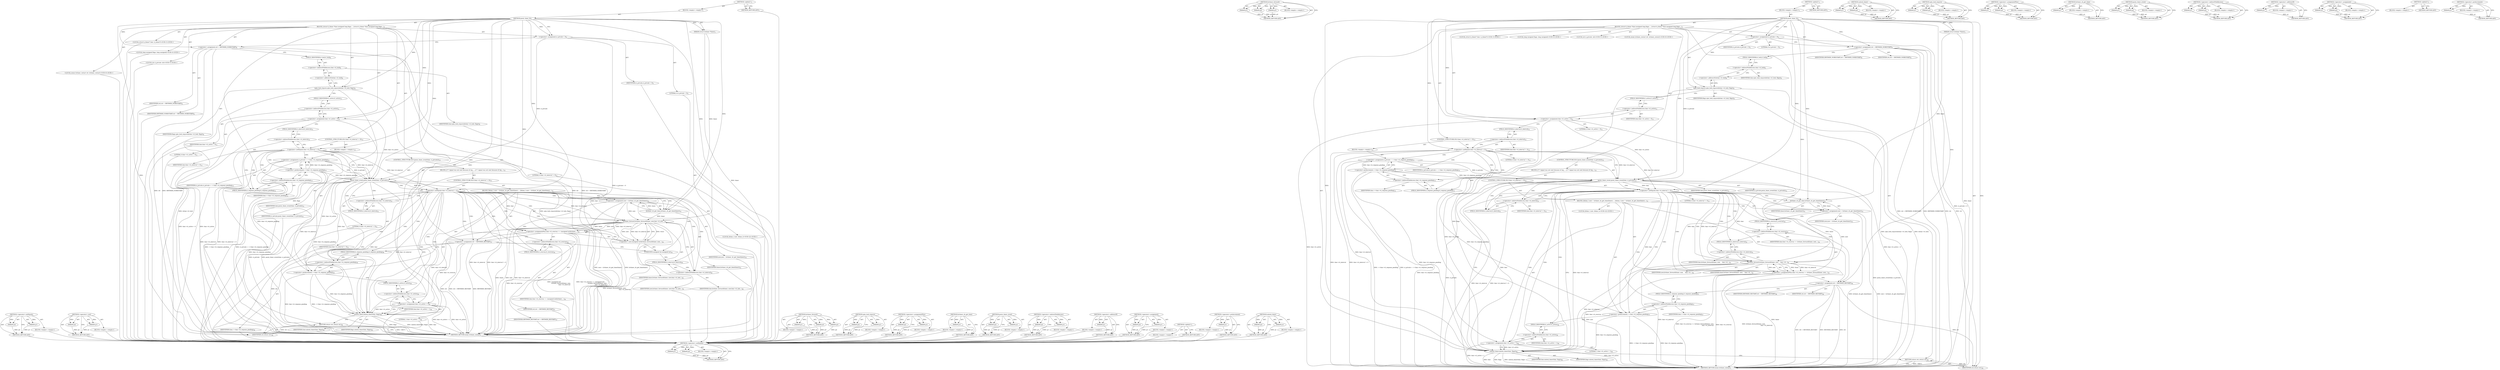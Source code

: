 digraph "&lt;operator&gt;.preIncrement" {
vulnerable_139 [label=<(METHOD,&lt;operator&gt;.notEquals)>];
vulnerable_140 [label=<(PARAM,p1)>];
vulnerable_141 [label=<(PARAM,p2)>];
vulnerable_142 [label=<(BLOCK,&lt;empty&gt;,&lt;empty&gt;)>];
vulnerable_143 [label=<(METHOD_RETURN,ANY)>];
vulnerable_162 [label=<(METHOD,&lt;operator&gt;.cast)>];
vulnerable_163 [label=<(PARAM,p1)>];
vulnerable_164 [label=<(PARAM,p2)>];
vulnerable_165 [label=<(BLOCK,&lt;empty&gt;,&lt;empty&gt;)>];
vulnerable_166 [label=<(METHOD_RETURN,ANY)>];
vulnerable_6 [label=<(METHOD,&lt;global&gt;)<SUB>1</SUB>>];
vulnerable_7 [label=<(BLOCK,&lt;empty&gt;,&lt;empty&gt;)<SUB>1</SUB>>];
vulnerable_8 [label=<(METHOD,posix_timer_fn)<SUB>1</SUB>>];
vulnerable_9 [label=<(PARAM,struct hrtimer *timer)<SUB>1</SUB>>];
vulnerable_10 [label=<(BLOCK,{
	struct k_itimer *timr;
	unsigned long flags;...,{
	struct k_itimer *timr;
	unsigned long flags;...)<SUB>2</SUB>>];
vulnerable_11 [label="<(LOCAL,struct k_itimer* timr: k_itimer*)<SUB>3</SUB>>"];
vulnerable_12 [label="<(LOCAL,long unsigned flags: long unsigned)<SUB>4</SUB>>"];
vulnerable_13 [label="<(LOCAL,int si_private: int)<SUB>5</SUB>>"];
vulnerable_14 [label=<(&lt;operator&gt;.assignment,si_private = 0)<SUB>5</SUB>>];
vulnerable_15 [label=<(IDENTIFIER,si_private,si_private = 0)<SUB>5</SUB>>];
vulnerable_16 [label=<(LITERAL,0,si_private = 0)<SUB>5</SUB>>];
vulnerable_17 [label="<(LOCAL,enum hrtimer_restart ret: hrtimer_restart)<SUB>6</SUB>>"];
vulnerable_18 [label=<(&lt;operator&gt;.assignment,ret = HRTIMER_NORESTART)<SUB>6</SUB>>];
vulnerable_19 [label=<(IDENTIFIER,ret,ret = HRTIMER_NORESTART)<SUB>6</SUB>>];
vulnerable_20 [label=<(IDENTIFIER,HRTIMER_NORESTART,ret = HRTIMER_NORESTART)<SUB>6</SUB>>];
vulnerable_21 [label=<(spin_lock_irqsave,spin_lock_irqsave(&amp;timr-&gt;it_lock, flags))<SUB>9</SUB>>];
vulnerable_22 [label=<(&lt;operator&gt;.addressOf,&amp;timr-&gt;it_lock)<SUB>9</SUB>>];
vulnerable_23 [label=<(&lt;operator&gt;.indirectFieldAccess,timr-&gt;it_lock)<SUB>9</SUB>>];
vulnerable_24 [label=<(IDENTIFIER,timr,spin_lock_irqsave(&amp;timr-&gt;it_lock, flags))<SUB>9</SUB>>];
vulnerable_25 [label=<(FIELD_IDENTIFIER,it_lock,it_lock)<SUB>9</SUB>>];
vulnerable_26 [label=<(IDENTIFIER,flags,spin_lock_irqsave(&amp;timr-&gt;it_lock, flags))<SUB>9</SUB>>];
vulnerable_27 [label=<(&lt;operator&gt;.assignment,timr-&gt;it_active = 0)<SUB>11</SUB>>];
vulnerable_28 [label=<(&lt;operator&gt;.indirectFieldAccess,timr-&gt;it_active)<SUB>11</SUB>>];
vulnerable_29 [label=<(IDENTIFIER,timr,timr-&gt;it_active = 0)<SUB>11</SUB>>];
vulnerable_30 [label=<(FIELD_IDENTIFIER,it_active,it_active)<SUB>11</SUB>>];
vulnerable_31 [label=<(LITERAL,0,timr-&gt;it_active = 0)<SUB>11</SUB>>];
vulnerable_32 [label=<(CONTROL_STRUCTURE,IF,if (timr-&gt;it_interval != 0))<SUB>12</SUB>>];
vulnerable_33 [label=<(&lt;operator&gt;.notEquals,timr-&gt;it_interval != 0)<SUB>12</SUB>>];
vulnerable_34 [label=<(&lt;operator&gt;.indirectFieldAccess,timr-&gt;it_interval)<SUB>12</SUB>>];
vulnerable_35 [label=<(IDENTIFIER,timr,timr-&gt;it_interval != 0)<SUB>12</SUB>>];
vulnerable_36 [label=<(FIELD_IDENTIFIER,it_interval,it_interval)<SUB>12</SUB>>];
vulnerable_37 [label=<(LITERAL,0,timr-&gt;it_interval != 0)<SUB>12</SUB>>];
vulnerable_38 [label=<(BLOCK,&lt;empty&gt;,&lt;empty&gt;)<SUB>13</SUB>>];
vulnerable_39 [label=<(&lt;operator&gt;.assignment,si_private = ++timr-&gt;it_requeue_pending)<SUB>13</SUB>>];
vulnerable_40 [label=<(IDENTIFIER,si_private,si_private = ++timr-&gt;it_requeue_pending)<SUB>13</SUB>>];
vulnerable_41 [label=<(&lt;operator&gt;.preIncrement,++timr-&gt;it_requeue_pending)<SUB>13</SUB>>];
vulnerable_42 [label=<(&lt;operator&gt;.indirectFieldAccess,timr-&gt;it_requeue_pending)<SUB>13</SUB>>];
vulnerable_43 [label=<(IDENTIFIER,timr,++timr-&gt;it_requeue_pending)<SUB>13</SUB>>];
vulnerable_44 [label=<(FIELD_IDENTIFIER,it_requeue_pending,it_requeue_pending)<SUB>13</SUB>>];
vulnerable_45 [label=<(CONTROL_STRUCTURE,IF,if (posix_timer_event(timr, si_private)))<SUB>15</SUB>>];
vulnerable_46 [label=<(posix_timer_event,posix_timer_event(timr, si_private))<SUB>15</SUB>>];
vulnerable_47 [label=<(IDENTIFIER,timr,posix_timer_event(timr, si_private))<SUB>15</SUB>>];
vulnerable_48 [label=<(IDENTIFIER,si_private,posix_timer_event(timr, si_private))<SUB>15</SUB>>];
vulnerable_49 [label=<(BLOCK,{
		/*
		 * signal was not sent because of sig_...,{
		/*
		 * signal was not sent because of sig_...)<SUB>15</SUB>>];
vulnerable_50 [label=<(CONTROL_STRUCTURE,IF,if (timr-&gt;it_interval != 0))<SUB>21</SUB>>];
vulnerable_51 [label=<(&lt;operator&gt;.notEquals,timr-&gt;it_interval != 0)<SUB>21</SUB>>];
vulnerable_52 [label=<(&lt;operator&gt;.indirectFieldAccess,timr-&gt;it_interval)<SUB>21</SUB>>];
vulnerable_53 [label=<(IDENTIFIER,timr,timr-&gt;it_interval != 0)<SUB>21</SUB>>];
vulnerable_54 [label=<(FIELD_IDENTIFIER,it_interval,it_interval)<SUB>21</SUB>>];
vulnerable_55 [label=<(LITERAL,0,timr-&gt;it_interval != 0)<SUB>21</SUB>>];
vulnerable_56 [label=<(BLOCK,{
			ktime_t now = hrtimer_cb_get_time(timer);
...,{
			ktime_t now = hrtimer_cb_get_time(timer);
...)<SUB>21</SUB>>];
vulnerable_57 [label="<(LOCAL,ktime_t now: ktime_t)<SUB>22</SUB>>"];
vulnerable_58 [label=<(&lt;operator&gt;.assignment,now = hrtimer_cb_get_time(timer))<SUB>22</SUB>>];
vulnerable_59 [label=<(IDENTIFIER,now,now = hrtimer_cb_get_time(timer))<SUB>22</SUB>>];
vulnerable_60 [label=<(hrtimer_cb_get_time,hrtimer_cb_get_time(timer))<SUB>22</SUB>>];
vulnerable_61 [label=<(IDENTIFIER,timer,hrtimer_cb_get_time(timer))<SUB>22</SUB>>];
vulnerable_62 [label=<(&lt;operator&gt;.assignmentPlus,timr-&gt;it_overrun += (unsigned int)
				hrtimer_...)<SUB>54</SUB>>];
vulnerable_63 [label=<(&lt;operator&gt;.indirectFieldAccess,timr-&gt;it_overrun)<SUB>54</SUB>>];
vulnerable_64 [label=<(IDENTIFIER,timr,timr-&gt;it_overrun += (unsigned int)
				hrtimer_...)<SUB>54</SUB>>];
vulnerable_65 [label=<(FIELD_IDENTIFIER,it_overrun,it_overrun)<SUB>54</SUB>>];
vulnerable_66 [label=<(&lt;operator&gt;.cast,(unsigned int)
				hrtimer_forward(timer, now,
...)<SUB>54</SUB>>];
vulnerable_67 [label=<(UNKNOWN,unsigned int,unsigned int)<SUB>54</SUB>>];
vulnerable_68 [label=<(hrtimer_forward,hrtimer_forward(timer, now,
						timr-&gt;it_inte...)<SUB>55</SUB>>];
vulnerable_69 [label=<(IDENTIFIER,timer,hrtimer_forward(timer, now,
						timr-&gt;it_inte...)<SUB>55</SUB>>];
vulnerable_70 [label=<(IDENTIFIER,now,hrtimer_forward(timer, now,
						timr-&gt;it_inte...)<SUB>55</SUB>>];
vulnerable_71 [label=<(&lt;operator&gt;.indirectFieldAccess,timr-&gt;it_interval)<SUB>56</SUB>>];
vulnerable_72 [label=<(IDENTIFIER,timr,hrtimer_forward(timer, now,
						timr-&gt;it_inte...)<SUB>56</SUB>>];
vulnerable_73 [label=<(FIELD_IDENTIFIER,it_interval,it_interval)<SUB>56</SUB>>];
vulnerable_74 [label=<(&lt;operator&gt;.assignment,ret = HRTIMER_RESTART)<SUB>57</SUB>>];
vulnerable_75 [label=<(IDENTIFIER,ret,ret = HRTIMER_RESTART)<SUB>57</SUB>>];
vulnerable_76 [label=<(IDENTIFIER,HRTIMER_RESTART,ret = HRTIMER_RESTART)<SUB>57</SUB>>];
vulnerable_77 [label=<(&lt;operator&gt;.preIncrement,++timr-&gt;it_requeue_pending)<SUB>58</SUB>>];
vulnerable_78 [label=<(&lt;operator&gt;.indirectFieldAccess,timr-&gt;it_requeue_pending)<SUB>58</SUB>>];
vulnerable_79 [label=<(IDENTIFIER,timr,++timr-&gt;it_requeue_pending)<SUB>58</SUB>>];
vulnerable_80 [label=<(FIELD_IDENTIFIER,it_requeue_pending,it_requeue_pending)<SUB>58</SUB>>];
vulnerable_81 [label=<(&lt;operator&gt;.assignment,timr-&gt;it_active = 1)<SUB>59</SUB>>];
vulnerable_82 [label=<(&lt;operator&gt;.indirectFieldAccess,timr-&gt;it_active)<SUB>59</SUB>>];
vulnerable_83 [label=<(IDENTIFIER,timr,timr-&gt;it_active = 1)<SUB>59</SUB>>];
vulnerable_84 [label=<(FIELD_IDENTIFIER,it_active,it_active)<SUB>59</SUB>>];
vulnerable_85 [label=<(LITERAL,1,timr-&gt;it_active = 1)<SUB>59</SUB>>];
vulnerable_86 [label=<(unlock_timer,unlock_timer(timr, flags))<SUB>63</SUB>>];
vulnerable_87 [label=<(IDENTIFIER,timr,unlock_timer(timr, flags))<SUB>63</SUB>>];
vulnerable_88 [label=<(IDENTIFIER,flags,unlock_timer(timr, flags))<SUB>63</SUB>>];
vulnerable_89 [label=<(RETURN,return ret;,return ret;)<SUB>64</SUB>>];
vulnerable_90 [label=<(IDENTIFIER,ret,return ret;)<SUB>64</SUB>>];
vulnerable_91 [label=<(METHOD_RETURN,enum hrtimer_restart)<SUB>1</SUB>>];
vulnerable_93 [label=<(METHOD_RETURN,ANY)<SUB>1</SUB>>];
vulnerable_167 [label=<(METHOD,hrtimer_forward)>];
vulnerable_168 [label=<(PARAM,p1)>];
vulnerable_169 [label=<(PARAM,p2)>];
vulnerable_170 [label=<(PARAM,p3)>];
vulnerable_171 [label=<(BLOCK,&lt;empty&gt;,&lt;empty&gt;)>];
vulnerable_172 [label=<(METHOD_RETURN,ANY)>];
vulnerable_125 [label=<(METHOD,spin_lock_irqsave)>];
vulnerable_126 [label=<(PARAM,p1)>];
vulnerable_127 [label=<(PARAM,p2)>];
vulnerable_128 [label=<(BLOCK,&lt;empty&gt;,&lt;empty&gt;)>];
vulnerable_129 [label=<(METHOD_RETURN,ANY)>];
vulnerable_157 [label=<(METHOD,&lt;operator&gt;.assignmentPlus)>];
vulnerable_158 [label=<(PARAM,p1)>];
vulnerable_159 [label=<(PARAM,p2)>];
vulnerable_160 [label=<(BLOCK,&lt;empty&gt;,&lt;empty&gt;)>];
vulnerable_161 [label=<(METHOD_RETURN,ANY)>];
vulnerable_153 [label=<(METHOD,hrtimer_cb_get_time)>];
vulnerable_154 [label=<(PARAM,p1)>];
vulnerable_155 [label=<(BLOCK,&lt;empty&gt;,&lt;empty&gt;)>];
vulnerable_156 [label=<(METHOD_RETURN,ANY)>];
vulnerable_148 [label=<(METHOD,posix_timer_event)>];
vulnerable_149 [label=<(PARAM,p1)>];
vulnerable_150 [label=<(PARAM,p2)>];
vulnerable_151 [label=<(BLOCK,&lt;empty&gt;,&lt;empty&gt;)>];
vulnerable_152 [label=<(METHOD_RETURN,ANY)>];
vulnerable_134 [label=<(METHOD,&lt;operator&gt;.indirectFieldAccess)>];
vulnerable_135 [label=<(PARAM,p1)>];
vulnerable_136 [label=<(PARAM,p2)>];
vulnerable_137 [label=<(BLOCK,&lt;empty&gt;,&lt;empty&gt;)>];
vulnerable_138 [label=<(METHOD_RETURN,ANY)>];
vulnerable_130 [label=<(METHOD,&lt;operator&gt;.addressOf)>];
vulnerable_131 [label=<(PARAM,p1)>];
vulnerable_132 [label=<(BLOCK,&lt;empty&gt;,&lt;empty&gt;)>];
vulnerable_133 [label=<(METHOD_RETURN,ANY)>];
vulnerable_120 [label=<(METHOD,&lt;operator&gt;.assignment)>];
vulnerable_121 [label=<(PARAM,p1)>];
vulnerable_122 [label=<(PARAM,p2)>];
vulnerable_123 [label=<(BLOCK,&lt;empty&gt;,&lt;empty&gt;)>];
vulnerable_124 [label=<(METHOD_RETURN,ANY)>];
vulnerable_114 [label=<(METHOD,&lt;global&gt;)<SUB>1</SUB>>];
vulnerable_115 [label=<(BLOCK,&lt;empty&gt;,&lt;empty&gt;)>];
vulnerable_116 [label=<(METHOD_RETURN,ANY)>];
vulnerable_144 [label=<(METHOD,&lt;operator&gt;.preIncrement)>];
vulnerable_145 [label=<(PARAM,p1)>];
vulnerable_146 [label=<(BLOCK,&lt;empty&gt;,&lt;empty&gt;)>];
vulnerable_147 [label=<(METHOD_RETURN,ANY)>];
vulnerable_173 [label=<(METHOD,unlock_timer)>];
vulnerable_174 [label=<(PARAM,p1)>];
vulnerable_175 [label=<(PARAM,p2)>];
vulnerable_176 [label=<(BLOCK,&lt;empty&gt;,&lt;empty&gt;)>];
vulnerable_177 [label=<(METHOD_RETURN,ANY)>];
fixed_137 [label=<(METHOD,&lt;operator&gt;.notEquals)>];
fixed_138 [label=<(PARAM,p1)>];
fixed_139 [label=<(PARAM,p2)>];
fixed_140 [label=<(BLOCK,&lt;empty&gt;,&lt;empty&gt;)>];
fixed_141 [label=<(METHOD_RETURN,ANY)>];
fixed_160 [label=<(METHOD,hrtimer_forward)>];
fixed_161 [label=<(PARAM,p1)>];
fixed_162 [label=<(PARAM,p2)>];
fixed_163 [label=<(PARAM,p3)>];
fixed_164 [label=<(BLOCK,&lt;empty&gt;,&lt;empty&gt;)>];
fixed_165 [label=<(METHOD_RETURN,ANY)>];
fixed_6 [label=<(METHOD,&lt;global&gt;)<SUB>1</SUB>>];
fixed_7 [label=<(BLOCK,&lt;empty&gt;,&lt;empty&gt;)<SUB>1</SUB>>];
fixed_8 [label=<(METHOD,posix_timer_fn)<SUB>1</SUB>>];
fixed_9 [label=<(PARAM,struct hrtimer *timer)<SUB>1</SUB>>];
fixed_10 [label=<(BLOCK,{
	struct k_itimer *timr;
	unsigned long flags;...,{
	struct k_itimer *timr;
	unsigned long flags;...)<SUB>2</SUB>>];
fixed_11 [label="<(LOCAL,struct k_itimer* timr: k_itimer*)<SUB>3</SUB>>"];
fixed_12 [label="<(LOCAL,long unsigned flags: long unsigned)<SUB>4</SUB>>"];
fixed_13 [label="<(LOCAL,int si_private: int)<SUB>5</SUB>>"];
fixed_14 [label=<(&lt;operator&gt;.assignment,si_private = 0)<SUB>5</SUB>>];
fixed_15 [label=<(IDENTIFIER,si_private,si_private = 0)<SUB>5</SUB>>];
fixed_16 [label=<(LITERAL,0,si_private = 0)<SUB>5</SUB>>];
fixed_17 [label="<(LOCAL,enum hrtimer_restart ret: hrtimer_restart)<SUB>6</SUB>>"];
fixed_18 [label=<(&lt;operator&gt;.assignment,ret = HRTIMER_NORESTART)<SUB>6</SUB>>];
fixed_19 [label=<(IDENTIFIER,ret,ret = HRTIMER_NORESTART)<SUB>6</SUB>>];
fixed_20 [label=<(IDENTIFIER,HRTIMER_NORESTART,ret = HRTIMER_NORESTART)<SUB>6</SUB>>];
fixed_21 [label=<(spin_lock_irqsave,spin_lock_irqsave(&amp;timr-&gt;it_lock, flags))<SUB>9</SUB>>];
fixed_22 [label=<(&lt;operator&gt;.addressOf,&amp;timr-&gt;it_lock)<SUB>9</SUB>>];
fixed_23 [label=<(&lt;operator&gt;.indirectFieldAccess,timr-&gt;it_lock)<SUB>9</SUB>>];
fixed_24 [label=<(IDENTIFIER,timr,spin_lock_irqsave(&amp;timr-&gt;it_lock, flags))<SUB>9</SUB>>];
fixed_25 [label=<(FIELD_IDENTIFIER,it_lock,it_lock)<SUB>9</SUB>>];
fixed_26 [label=<(IDENTIFIER,flags,spin_lock_irqsave(&amp;timr-&gt;it_lock, flags))<SUB>9</SUB>>];
fixed_27 [label=<(&lt;operator&gt;.assignment,timr-&gt;it_active = 0)<SUB>11</SUB>>];
fixed_28 [label=<(&lt;operator&gt;.indirectFieldAccess,timr-&gt;it_active)<SUB>11</SUB>>];
fixed_29 [label=<(IDENTIFIER,timr,timr-&gt;it_active = 0)<SUB>11</SUB>>];
fixed_30 [label=<(FIELD_IDENTIFIER,it_active,it_active)<SUB>11</SUB>>];
fixed_31 [label=<(LITERAL,0,timr-&gt;it_active = 0)<SUB>11</SUB>>];
fixed_32 [label=<(CONTROL_STRUCTURE,IF,if (timr-&gt;it_interval != 0))<SUB>12</SUB>>];
fixed_33 [label=<(&lt;operator&gt;.notEquals,timr-&gt;it_interval != 0)<SUB>12</SUB>>];
fixed_34 [label=<(&lt;operator&gt;.indirectFieldAccess,timr-&gt;it_interval)<SUB>12</SUB>>];
fixed_35 [label=<(IDENTIFIER,timr,timr-&gt;it_interval != 0)<SUB>12</SUB>>];
fixed_36 [label=<(FIELD_IDENTIFIER,it_interval,it_interval)<SUB>12</SUB>>];
fixed_37 [label=<(LITERAL,0,timr-&gt;it_interval != 0)<SUB>12</SUB>>];
fixed_38 [label=<(BLOCK,&lt;empty&gt;,&lt;empty&gt;)<SUB>13</SUB>>];
fixed_39 [label=<(&lt;operator&gt;.assignment,si_private = ++timr-&gt;it_requeue_pending)<SUB>13</SUB>>];
fixed_40 [label=<(IDENTIFIER,si_private,si_private = ++timr-&gt;it_requeue_pending)<SUB>13</SUB>>];
fixed_41 [label=<(&lt;operator&gt;.preIncrement,++timr-&gt;it_requeue_pending)<SUB>13</SUB>>];
fixed_42 [label=<(&lt;operator&gt;.indirectFieldAccess,timr-&gt;it_requeue_pending)<SUB>13</SUB>>];
fixed_43 [label=<(IDENTIFIER,timr,++timr-&gt;it_requeue_pending)<SUB>13</SUB>>];
fixed_44 [label=<(FIELD_IDENTIFIER,it_requeue_pending,it_requeue_pending)<SUB>13</SUB>>];
fixed_45 [label=<(CONTROL_STRUCTURE,IF,if (posix_timer_event(timr, si_private)))<SUB>15</SUB>>];
fixed_46 [label=<(posix_timer_event,posix_timer_event(timr, si_private))<SUB>15</SUB>>];
fixed_47 [label=<(IDENTIFIER,timr,posix_timer_event(timr, si_private))<SUB>15</SUB>>];
fixed_48 [label=<(IDENTIFIER,si_private,posix_timer_event(timr, si_private))<SUB>15</SUB>>];
fixed_49 [label=<(BLOCK,{
		/*
		 * signal was not sent because of sig_...,{
		/*
		 * signal was not sent because of sig_...)<SUB>15</SUB>>];
fixed_50 [label=<(CONTROL_STRUCTURE,IF,if (timr-&gt;it_interval != 0))<SUB>21</SUB>>];
fixed_51 [label=<(&lt;operator&gt;.notEquals,timr-&gt;it_interval != 0)<SUB>21</SUB>>];
fixed_52 [label=<(&lt;operator&gt;.indirectFieldAccess,timr-&gt;it_interval)<SUB>21</SUB>>];
fixed_53 [label=<(IDENTIFIER,timr,timr-&gt;it_interval != 0)<SUB>21</SUB>>];
fixed_54 [label=<(FIELD_IDENTIFIER,it_interval,it_interval)<SUB>21</SUB>>];
fixed_55 [label=<(LITERAL,0,timr-&gt;it_interval != 0)<SUB>21</SUB>>];
fixed_56 [label=<(BLOCK,{
			ktime_t now = hrtimer_cb_get_time(timer);
...,{
			ktime_t now = hrtimer_cb_get_time(timer);
...)<SUB>21</SUB>>];
fixed_57 [label="<(LOCAL,ktime_t now: ktime_t)<SUB>22</SUB>>"];
fixed_58 [label=<(&lt;operator&gt;.assignment,now = hrtimer_cb_get_time(timer))<SUB>22</SUB>>];
fixed_59 [label=<(IDENTIFIER,now,now = hrtimer_cb_get_time(timer))<SUB>22</SUB>>];
fixed_60 [label=<(hrtimer_cb_get_time,hrtimer_cb_get_time(timer))<SUB>22</SUB>>];
fixed_61 [label=<(IDENTIFIER,timer,hrtimer_cb_get_time(timer))<SUB>22</SUB>>];
fixed_62 [label=<(&lt;operator&gt;.assignmentPlus,timr-&gt;it_overrun += hrtimer_forward(timer, now,...)<SUB>54</SUB>>];
fixed_63 [label=<(&lt;operator&gt;.indirectFieldAccess,timr-&gt;it_overrun)<SUB>54</SUB>>];
fixed_64 [label=<(IDENTIFIER,timr,timr-&gt;it_overrun += hrtimer_forward(timer, now,...)<SUB>54</SUB>>];
fixed_65 [label=<(FIELD_IDENTIFIER,it_overrun,it_overrun)<SUB>54</SUB>>];
fixed_66 [label=<(hrtimer_forward,hrtimer_forward(timer, now,
							    timr-&gt;it...)<SUB>54</SUB>>];
fixed_67 [label=<(IDENTIFIER,timer,hrtimer_forward(timer, now,
							    timr-&gt;it...)<SUB>54</SUB>>];
fixed_68 [label=<(IDENTIFIER,now,hrtimer_forward(timer, now,
							    timr-&gt;it...)<SUB>54</SUB>>];
fixed_69 [label=<(&lt;operator&gt;.indirectFieldAccess,timr-&gt;it_interval)<SUB>55</SUB>>];
fixed_70 [label=<(IDENTIFIER,timr,hrtimer_forward(timer, now,
							    timr-&gt;it...)<SUB>55</SUB>>];
fixed_71 [label=<(FIELD_IDENTIFIER,it_interval,it_interval)<SUB>55</SUB>>];
fixed_72 [label=<(&lt;operator&gt;.assignment,ret = HRTIMER_RESTART)<SUB>56</SUB>>];
fixed_73 [label=<(IDENTIFIER,ret,ret = HRTIMER_RESTART)<SUB>56</SUB>>];
fixed_74 [label=<(IDENTIFIER,HRTIMER_RESTART,ret = HRTIMER_RESTART)<SUB>56</SUB>>];
fixed_75 [label=<(&lt;operator&gt;.preIncrement,++timr-&gt;it_requeue_pending)<SUB>57</SUB>>];
fixed_76 [label=<(&lt;operator&gt;.indirectFieldAccess,timr-&gt;it_requeue_pending)<SUB>57</SUB>>];
fixed_77 [label=<(IDENTIFIER,timr,++timr-&gt;it_requeue_pending)<SUB>57</SUB>>];
fixed_78 [label=<(FIELD_IDENTIFIER,it_requeue_pending,it_requeue_pending)<SUB>57</SUB>>];
fixed_79 [label=<(&lt;operator&gt;.assignment,timr-&gt;it_active = 1)<SUB>58</SUB>>];
fixed_80 [label=<(&lt;operator&gt;.indirectFieldAccess,timr-&gt;it_active)<SUB>58</SUB>>];
fixed_81 [label=<(IDENTIFIER,timr,timr-&gt;it_active = 1)<SUB>58</SUB>>];
fixed_82 [label=<(FIELD_IDENTIFIER,it_active,it_active)<SUB>58</SUB>>];
fixed_83 [label=<(LITERAL,1,timr-&gt;it_active = 1)<SUB>58</SUB>>];
fixed_84 [label=<(unlock_timer,unlock_timer(timr, flags))<SUB>62</SUB>>];
fixed_85 [label=<(IDENTIFIER,timr,unlock_timer(timr, flags))<SUB>62</SUB>>];
fixed_86 [label=<(IDENTIFIER,flags,unlock_timer(timr, flags))<SUB>62</SUB>>];
fixed_87 [label=<(RETURN,return ret;,return ret;)<SUB>63</SUB>>];
fixed_88 [label=<(IDENTIFIER,ret,return ret;)<SUB>63</SUB>>];
fixed_89 [label=<(METHOD_RETURN,enum hrtimer_restart)<SUB>1</SUB>>];
fixed_91 [label=<(METHOD_RETURN,ANY)<SUB>1</SUB>>];
fixed_166 [label=<(METHOD,unlock_timer)>];
fixed_167 [label=<(PARAM,p1)>];
fixed_168 [label=<(PARAM,p2)>];
fixed_169 [label=<(BLOCK,&lt;empty&gt;,&lt;empty&gt;)>];
fixed_170 [label=<(METHOD_RETURN,ANY)>];
fixed_123 [label=<(METHOD,spin_lock_irqsave)>];
fixed_124 [label=<(PARAM,p1)>];
fixed_125 [label=<(PARAM,p2)>];
fixed_126 [label=<(BLOCK,&lt;empty&gt;,&lt;empty&gt;)>];
fixed_127 [label=<(METHOD_RETURN,ANY)>];
fixed_155 [label=<(METHOD,&lt;operator&gt;.assignmentPlus)>];
fixed_156 [label=<(PARAM,p1)>];
fixed_157 [label=<(PARAM,p2)>];
fixed_158 [label=<(BLOCK,&lt;empty&gt;,&lt;empty&gt;)>];
fixed_159 [label=<(METHOD_RETURN,ANY)>];
fixed_151 [label=<(METHOD,hrtimer_cb_get_time)>];
fixed_152 [label=<(PARAM,p1)>];
fixed_153 [label=<(BLOCK,&lt;empty&gt;,&lt;empty&gt;)>];
fixed_154 [label=<(METHOD_RETURN,ANY)>];
fixed_146 [label=<(METHOD,posix_timer_event)>];
fixed_147 [label=<(PARAM,p1)>];
fixed_148 [label=<(PARAM,p2)>];
fixed_149 [label=<(BLOCK,&lt;empty&gt;,&lt;empty&gt;)>];
fixed_150 [label=<(METHOD_RETURN,ANY)>];
fixed_132 [label=<(METHOD,&lt;operator&gt;.indirectFieldAccess)>];
fixed_133 [label=<(PARAM,p1)>];
fixed_134 [label=<(PARAM,p2)>];
fixed_135 [label=<(BLOCK,&lt;empty&gt;,&lt;empty&gt;)>];
fixed_136 [label=<(METHOD_RETURN,ANY)>];
fixed_128 [label=<(METHOD,&lt;operator&gt;.addressOf)>];
fixed_129 [label=<(PARAM,p1)>];
fixed_130 [label=<(BLOCK,&lt;empty&gt;,&lt;empty&gt;)>];
fixed_131 [label=<(METHOD_RETURN,ANY)>];
fixed_118 [label=<(METHOD,&lt;operator&gt;.assignment)>];
fixed_119 [label=<(PARAM,p1)>];
fixed_120 [label=<(PARAM,p2)>];
fixed_121 [label=<(BLOCK,&lt;empty&gt;,&lt;empty&gt;)>];
fixed_122 [label=<(METHOD_RETURN,ANY)>];
fixed_112 [label=<(METHOD,&lt;global&gt;)<SUB>1</SUB>>];
fixed_113 [label=<(BLOCK,&lt;empty&gt;,&lt;empty&gt;)>];
fixed_114 [label=<(METHOD_RETURN,ANY)>];
fixed_142 [label=<(METHOD,&lt;operator&gt;.preIncrement)>];
fixed_143 [label=<(PARAM,p1)>];
fixed_144 [label=<(BLOCK,&lt;empty&gt;,&lt;empty&gt;)>];
fixed_145 [label=<(METHOD_RETURN,ANY)>];
vulnerable_139 -> vulnerable_140  [key=0, label="AST: "];
vulnerable_139 -> vulnerable_140  [key=1, label="DDG: "];
vulnerable_139 -> vulnerable_142  [key=0, label="AST: "];
vulnerable_139 -> vulnerable_141  [key=0, label="AST: "];
vulnerable_139 -> vulnerable_141  [key=1, label="DDG: "];
vulnerable_139 -> vulnerable_143  [key=0, label="AST: "];
vulnerable_139 -> vulnerable_143  [key=1, label="CFG: "];
vulnerable_140 -> vulnerable_143  [key=0, label="DDG: p1"];
vulnerable_141 -> vulnerable_143  [key=0, label="DDG: p2"];
vulnerable_142 -> fixed_137  [key=0];
vulnerable_143 -> fixed_137  [key=0];
vulnerable_162 -> vulnerable_163  [key=0, label="AST: "];
vulnerable_162 -> vulnerable_163  [key=1, label="DDG: "];
vulnerable_162 -> vulnerable_165  [key=0, label="AST: "];
vulnerable_162 -> vulnerable_164  [key=0, label="AST: "];
vulnerable_162 -> vulnerable_164  [key=1, label="DDG: "];
vulnerable_162 -> vulnerable_166  [key=0, label="AST: "];
vulnerable_162 -> vulnerable_166  [key=1, label="CFG: "];
vulnerable_163 -> vulnerable_166  [key=0, label="DDG: p1"];
vulnerable_164 -> vulnerable_166  [key=0, label="DDG: p2"];
vulnerable_165 -> fixed_137  [key=0];
vulnerable_166 -> fixed_137  [key=0];
vulnerable_6 -> vulnerable_7  [key=0, label="AST: "];
vulnerable_6 -> vulnerable_93  [key=0, label="AST: "];
vulnerable_6 -> vulnerable_93  [key=1, label="CFG: "];
vulnerable_7 -> vulnerable_8  [key=0, label="AST: "];
vulnerable_8 -> vulnerable_9  [key=0, label="AST: "];
vulnerable_8 -> vulnerable_9  [key=1, label="DDG: "];
vulnerable_8 -> vulnerable_10  [key=0, label="AST: "];
vulnerable_8 -> vulnerable_91  [key=0, label="AST: "];
vulnerable_8 -> vulnerable_14  [key=0, label="CFG: "];
vulnerable_8 -> vulnerable_14  [key=1, label="DDG: "];
vulnerable_8 -> vulnerable_18  [key=0, label="DDG: "];
vulnerable_8 -> vulnerable_27  [key=0, label="DDG: "];
vulnerable_8 -> vulnerable_21  [key=0, label="DDG: "];
vulnerable_8 -> vulnerable_86  [key=0, label="DDG: "];
vulnerable_8 -> vulnerable_90  [key=0, label="DDG: "];
vulnerable_8 -> vulnerable_33  [key=0, label="DDG: "];
vulnerable_8 -> vulnerable_46  [key=0, label="DDG: "];
vulnerable_8 -> vulnerable_51  [key=0, label="DDG: "];
vulnerable_8 -> vulnerable_74  [key=0, label="DDG: "];
vulnerable_8 -> vulnerable_81  [key=0, label="DDG: "];
vulnerable_8 -> vulnerable_60  [key=0, label="DDG: "];
vulnerable_8 -> vulnerable_68  [key=0, label="DDG: "];
vulnerable_9 -> vulnerable_91  [key=0, label="DDG: timer"];
vulnerable_9 -> vulnerable_60  [key=0, label="DDG: timer"];
vulnerable_10 -> vulnerable_11  [key=0, label="AST: "];
vulnerable_10 -> vulnerable_12  [key=0, label="AST: "];
vulnerable_10 -> vulnerable_13  [key=0, label="AST: "];
vulnerable_10 -> vulnerable_14  [key=0, label="AST: "];
vulnerable_10 -> vulnerable_17  [key=0, label="AST: "];
vulnerable_10 -> vulnerable_18  [key=0, label="AST: "];
vulnerable_10 -> vulnerable_21  [key=0, label="AST: "];
vulnerable_10 -> vulnerable_27  [key=0, label="AST: "];
vulnerable_10 -> vulnerable_32  [key=0, label="AST: "];
vulnerable_10 -> vulnerable_45  [key=0, label="AST: "];
vulnerable_10 -> vulnerable_86  [key=0, label="AST: "];
vulnerable_10 -> vulnerable_89  [key=0, label="AST: "];
vulnerable_11 -> fixed_137  [key=0];
vulnerable_12 -> fixed_137  [key=0];
vulnerable_13 -> fixed_137  [key=0];
vulnerable_14 -> vulnerable_15  [key=0, label="AST: "];
vulnerable_14 -> vulnerable_16  [key=0, label="AST: "];
vulnerable_14 -> vulnerable_18  [key=0, label="CFG: "];
vulnerable_14 -> vulnerable_91  [key=0, label="DDG: si_private = 0"];
vulnerable_14 -> vulnerable_46  [key=0, label="DDG: si_private"];
vulnerable_15 -> fixed_137  [key=0];
vulnerable_16 -> fixed_137  [key=0];
vulnerable_17 -> fixed_137  [key=0];
vulnerable_18 -> vulnerable_19  [key=0, label="AST: "];
vulnerable_18 -> vulnerable_20  [key=0, label="AST: "];
vulnerable_18 -> vulnerable_25  [key=0, label="CFG: "];
vulnerable_18 -> vulnerable_91  [key=0, label="DDG: ret"];
vulnerable_18 -> vulnerable_91  [key=1, label="DDG: ret = HRTIMER_NORESTART"];
vulnerable_18 -> vulnerable_91  [key=2, label="DDG: HRTIMER_NORESTART"];
vulnerable_18 -> vulnerable_90  [key=0, label="DDG: ret"];
vulnerable_19 -> fixed_137  [key=0];
vulnerable_20 -> fixed_137  [key=0];
vulnerable_21 -> vulnerable_22  [key=0, label="AST: "];
vulnerable_21 -> vulnerable_26  [key=0, label="AST: "];
vulnerable_21 -> vulnerable_30  [key=0, label="CFG: "];
vulnerable_21 -> vulnerable_91  [key=0, label="DDG: &amp;timr-&gt;it_lock"];
vulnerable_21 -> vulnerable_91  [key=1, label="DDG: spin_lock_irqsave(&amp;timr-&gt;it_lock, flags)"];
vulnerable_21 -> vulnerable_86  [key=0, label="DDG: flags"];
vulnerable_22 -> vulnerable_23  [key=0, label="AST: "];
vulnerable_22 -> vulnerable_21  [key=0, label="CFG: "];
vulnerable_23 -> vulnerable_24  [key=0, label="AST: "];
vulnerable_23 -> vulnerable_25  [key=0, label="AST: "];
vulnerable_23 -> vulnerable_22  [key=0, label="CFG: "];
vulnerable_24 -> fixed_137  [key=0];
vulnerable_25 -> vulnerable_23  [key=0, label="CFG: "];
vulnerable_26 -> fixed_137  [key=0];
vulnerable_27 -> vulnerable_28  [key=0, label="AST: "];
vulnerable_27 -> vulnerable_31  [key=0, label="AST: "];
vulnerable_27 -> vulnerable_36  [key=0, label="CFG: "];
vulnerable_27 -> vulnerable_91  [key=0, label="DDG: timr-&gt;it_active"];
vulnerable_27 -> vulnerable_91  [key=1, label="DDG: timr-&gt;it_active = 0"];
vulnerable_27 -> vulnerable_86  [key=0, label="DDG: timr-&gt;it_active"];
vulnerable_27 -> vulnerable_46  [key=0, label="DDG: timr-&gt;it_active"];
vulnerable_28 -> vulnerable_29  [key=0, label="AST: "];
vulnerable_28 -> vulnerable_30  [key=0, label="AST: "];
vulnerable_28 -> vulnerable_27  [key=0, label="CFG: "];
vulnerable_29 -> fixed_137  [key=0];
vulnerable_30 -> vulnerable_28  [key=0, label="CFG: "];
vulnerable_31 -> fixed_137  [key=0];
vulnerable_32 -> vulnerable_33  [key=0, label="AST: "];
vulnerable_32 -> vulnerable_38  [key=0, label="AST: "];
vulnerable_33 -> vulnerable_34  [key=0, label="AST: "];
vulnerable_33 -> vulnerable_37  [key=0, label="AST: "];
vulnerable_33 -> vulnerable_44  [key=0, label="CFG: "];
vulnerable_33 -> vulnerable_44  [key=1, label="CDG: "];
vulnerable_33 -> vulnerable_46  [key=0, label="CFG: "];
vulnerable_33 -> vulnerable_46  [key=1, label="DDG: timr-&gt;it_interval"];
vulnerable_33 -> vulnerable_91  [key=0, label="DDG: timr-&gt;it_interval"];
vulnerable_33 -> vulnerable_91  [key=1, label="DDG: timr-&gt;it_interval != 0"];
vulnerable_33 -> vulnerable_86  [key=0, label="DDG: timr-&gt;it_interval"];
vulnerable_33 -> vulnerable_51  [key=0, label="DDG: timr-&gt;it_interval"];
vulnerable_33 -> vulnerable_42  [key=0, label="CDG: "];
vulnerable_33 -> vulnerable_41  [key=0, label="CDG: "];
vulnerable_33 -> vulnerable_39  [key=0, label="CDG: "];
vulnerable_34 -> vulnerable_35  [key=0, label="AST: "];
vulnerable_34 -> vulnerable_36  [key=0, label="AST: "];
vulnerable_34 -> vulnerable_33  [key=0, label="CFG: "];
vulnerable_35 -> fixed_137  [key=0];
vulnerable_36 -> vulnerable_34  [key=0, label="CFG: "];
vulnerable_37 -> fixed_137  [key=0];
vulnerable_38 -> vulnerable_39  [key=0, label="AST: "];
vulnerable_39 -> vulnerable_40  [key=0, label="AST: "];
vulnerable_39 -> vulnerable_41  [key=0, label="AST: "];
vulnerable_39 -> vulnerable_46  [key=0, label="CFG: "];
vulnerable_39 -> vulnerable_46  [key=1, label="DDG: si_private"];
vulnerable_39 -> vulnerable_91  [key=0, label="DDG: ++timr-&gt;it_requeue_pending"];
vulnerable_39 -> vulnerable_91  [key=1, label="DDG: si_private = ++timr-&gt;it_requeue_pending"];
vulnerable_40 -> fixed_137  [key=0];
vulnerable_41 -> vulnerable_42  [key=0, label="AST: "];
vulnerable_41 -> vulnerable_39  [key=0, label="CFG: "];
vulnerable_41 -> vulnerable_39  [key=1, label="DDG: timr-&gt;it_requeue_pending"];
vulnerable_41 -> vulnerable_91  [key=0, label="DDG: timr-&gt;it_requeue_pending"];
vulnerable_41 -> vulnerable_86  [key=0, label="DDG: timr-&gt;it_requeue_pending"];
vulnerable_41 -> vulnerable_46  [key=0, label="DDG: timr-&gt;it_requeue_pending"];
vulnerable_41 -> vulnerable_77  [key=0, label="DDG: timr-&gt;it_requeue_pending"];
vulnerable_42 -> vulnerable_43  [key=0, label="AST: "];
vulnerable_42 -> vulnerable_44  [key=0, label="AST: "];
vulnerable_42 -> vulnerable_41  [key=0, label="CFG: "];
vulnerable_43 -> fixed_137  [key=0];
vulnerable_44 -> vulnerable_42  [key=0, label="CFG: "];
vulnerable_45 -> vulnerable_46  [key=0, label="AST: "];
vulnerable_45 -> vulnerable_49  [key=0, label="AST: "];
vulnerable_46 -> vulnerable_47  [key=0, label="AST: "];
vulnerable_46 -> vulnerable_48  [key=0, label="AST: "];
vulnerable_46 -> vulnerable_54  [key=0, label="CFG: "];
vulnerable_46 -> vulnerable_54  [key=1, label="CDG: "];
vulnerable_46 -> vulnerable_86  [key=0, label="CFG: "];
vulnerable_46 -> vulnerable_86  [key=1, label="DDG: timr"];
vulnerable_46 -> vulnerable_91  [key=0, label="DDG: si_private"];
vulnerable_46 -> vulnerable_91  [key=1, label="DDG: posix_timer_event(timr, si_private)"];
vulnerable_46 -> vulnerable_51  [key=0, label="DDG: timr"];
vulnerable_46 -> vulnerable_51  [key=1, label="CDG: "];
vulnerable_46 -> vulnerable_62  [key=0, label="DDG: timr"];
vulnerable_46 -> vulnerable_77  [key=0, label="DDG: timr"];
vulnerable_46 -> vulnerable_68  [key=0, label="DDG: timr"];
vulnerable_46 -> vulnerable_52  [key=0, label="CDG: "];
vulnerable_47 -> fixed_137  [key=0];
vulnerable_48 -> fixed_137  [key=0];
vulnerable_49 -> vulnerable_50  [key=0, label="AST: "];
vulnerable_50 -> vulnerable_51  [key=0, label="AST: "];
vulnerable_50 -> vulnerable_56  [key=0, label="AST: "];
vulnerable_51 -> vulnerable_52  [key=0, label="AST: "];
vulnerable_51 -> vulnerable_55  [key=0, label="AST: "];
vulnerable_51 -> vulnerable_60  [key=0, label="CFG: "];
vulnerable_51 -> vulnerable_60  [key=1, label="CDG: "];
vulnerable_51 -> vulnerable_86  [key=0, label="CFG: "];
vulnerable_51 -> vulnerable_86  [key=1, label="DDG: timr-&gt;it_interval"];
vulnerable_51 -> vulnerable_91  [key=0, label="DDG: timr-&gt;it_interval"];
vulnerable_51 -> vulnerable_91  [key=1, label="DDG: timr-&gt;it_interval != 0"];
vulnerable_51 -> vulnerable_68  [key=0, label="DDG: timr-&gt;it_interval"];
vulnerable_51 -> vulnerable_68  [key=1, label="CDG: "];
vulnerable_51 -> vulnerable_80  [key=0, label="CDG: "];
vulnerable_51 -> vulnerable_58  [key=0, label="CDG: "];
vulnerable_51 -> vulnerable_73  [key=0, label="CDG: "];
vulnerable_51 -> vulnerable_77  [key=0, label="CDG: "];
vulnerable_51 -> vulnerable_66  [key=0, label="CDG: "];
vulnerable_51 -> vulnerable_71  [key=0, label="CDG: "];
vulnerable_51 -> vulnerable_81  [key=0, label="CDG: "];
vulnerable_51 -> vulnerable_84  [key=0, label="CDG: "];
vulnerable_51 -> vulnerable_67  [key=0, label="CDG: "];
vulnerable_51 -> vulnerable_74  [key=0, label="CDG: "];
vulnerable_51 -> vulnerable_63  [key=0, label="CDG: "];
vulnerable_51 -> vulnerable_65  [key=0, label="CDG: "];
vulnerable_51 -> vulnerable_82  [key=0, label="CDG: "];
vulnerable_51 -> vulnerable_78  [key=0, label="CDG: "];
vulnerable_51 -> vulnerable_62  [key=0, label="CDG: "];
vulnerable_52 -> vulnerable_53  [key=0, label="AST: "];
vulnerable_52 -> vulnerable_54  [key=0, label="AST: "];
vulnerable_52 -> vulnerable_51  [key=0, label="CFG: "];
vulnerable_53 -> fixed_137  [key=0];
vulnerable_54 -> vulnerable_52  [key=0, label="CFG: "];
vulnerable_55 -> fixed_137  [key=0];
vulnerable_56 -> vulnerable_57  [key=0, label="AST: "];
vulnerable_56 -> vulnerable_58  [key=0, label="AST: "];
vulnerable_56 -> vulnerable_62  [key=0, label="AST: "];
vulnerable_56 -> vulnerable_74  [key=0, label="AST: "];
vulnerable_56 -> vulnerable_77  [key=0, label="AST: "];
vulnerable_56 -> vulnerable_81  [key=0, label="AST: "];
vulnerable_57 -> fixed_137  [key=0];
vulnerable_58 -> vulnerable_59  [key=0, label="AST: "];
vulnerable_58 -> vulnerable_60  [key=0, label="AST: "];
vulnerable_58 -> vulnerable_65  [key=0, label="CFG: "];
vulnerable_58 -> vulnerable_91  [key=0, label="DDG: hrtimer_cb_get_time(timer)"];
vulnerable_58 -> vulnerable_91  [key=1, label="DDG: now = hrtimer_cb_get_time(timer)"];
vulnerable_58 -> vulnerable_68  [key=0, label="DDG: now"];
vulnerable_59 -> fixed_137  [key=0];
vulnerable_60 -> vulnerable_61  [key=0, label="AST: "];
vulnerable_60 -> vulnerable_58  [key=0, label="CFG: "];
vulnerable_60 -> vulnerable_58  [key=1, label="DDG: timer"];
vulnerable_60 -> vulnerable_68  [key=0, label="DDG: timer"];
vulnerable_61 -> fixed_137  [key=0];
vulnerable_62 -> vulnerable_63  [key=0, label="AST: "];
vulnerable_62 -> vulnerable_66  [key=0, label="AST: "];
vulnerable_62 -> vulnerable_74  [key=0, label="CFG: "];
vulnerable_62 -> vulnerable_91  [key=0, label="DDG: timr-&gt;it_overrun"];
vulnerable_62 -> vulnerable_91  [key=1, label="DDG: (unsigned int)
				hrtimer_forward(timer, now,
						timr-&gt;it_interval)"];
vulnerable_62 -> vulnerable_91  [key=2, label="DDG: timr-&gt;it_overrun += (unsigned int)
				hrtimer_forward(timer, now,
						timr-&gt;it_interval)"];
vulnerable_62 -> vulnerable_86  [key=0, label="DDG: timr-&gt;it_overrun"];
vulnerable_63 -> vulnerable_64  [key=0, label="AST: "];
vulnerable_63 -> vulnerable_65  [key=0, label="AST: "];
vulnerable_63 -> vulnerable_67  [key=0, label="CFG: "];
vulnerable_64 -> fixed_137  [key=0];
vulnerable_65 -> vulnerable_63  [key=0, label="CFG: "];
vulnerable_66 -> vulnerable_67  [key=0, label="AST: "];
vulnerable_66 -> vulnerable_68  [key=0, label="AST: "];
vulnerable_66 -> vulnerable_62  [key=0, label="CFG: "];
vulnerable_66 -> vulnerable_91  [key=0, label="DDG: hrtimer_forward(timer, now,
						timr-&gt;it_interval)"];
vulnerable_67 -> vulnerable_73  [key=0, label="CFG: "];
vulnerable_68 -> vulnerable_69  [key=0, label="AST: "];
vulnerable_68 -> vulnerable_70  [key=0, label="AST: "];
vulnerable_68 -> vulnerable_71  [key=0, label="AST: "];
vulnerable_68 -> vulnerable_66  [key=0, label="CFG: "];
vulnerable_68 -> vulnerable_66  [key=1, label="DDG: timer"];
vulnerable_68 -> vulnerable_66  [key=2, label="DDG: now"];
vulnerable_68 -> vulnerable_66  [key=3, label="DDG: timr-&gt;it_interval"];
vulnerable_68 -> vulnerable_91  [key=0, label="DDG: timer"];
vulnerable_68 -> vulnerable_91  [key=1, label="DDG: now"];
vulnerable_68 -> vulnerable_91  [key=2, label="DDG: timr-&gt;it_interval"];
vulnerable_68 -> vulnerable_86  [key=0, label="DDG: timr-&gt;it_interval"];
vulnerable_68 -> vulnerable_62  [key=0, label="DDG: timer"];
vulnerable_68 -> vulnerable_62  [key=1, label="DDG: now"];
vulnerable_68 -> vulnerable_62  [key=2, label="DDG: timr-&gt;it_interval"];
vulnerable_69 -> fixed_137  [key=0];
vulnerable_70 -> fixed_137  [key=0];
vulnerable_71 -> vulnerable_72  [key=0, label="AST: "];
vulnerable_71 -> vulnerable_73  [key=0, label="AST: "];
vulnerable_71 -> vulnerable_68  [key=0, label="CFG: "];
vulnerable_72 -> fixed_137  [key=0];
vulnerable_73 -> vulnerable_71  [key=0, label="CFG: "];
vulnerable_74 -> vulnerable_75  [key=0, label="AST: "];
vulnerable_74 -> vulnerable_76  [key=0, label="AST: "];
vulnerable_74 -> vulnerable_80  [key=0, label="CFG: "];
vulnerable_74 -> vulnerable_91  [key=0, label="DDG: ret"];
vulnerable_74 -> vulnerable_91  [key=1, label="DDG: ret = HRTIMER_RESTART"];
vulnerable_74 -> vulnerable_91  [key=2, label="DDG: HRTIMER_RESTART"];
vulnerable_74 -> vulnerable_90  [key=0, label="DDG: ret"];
vulnerable_75 -> fixed_137  [key=0];
vulnerable_76 -> fixed_137  [key=0];
vulnerable_77 -> vulnerable_78  [key=0, label="AST: "];
vulnerable_77 -> vulnerable_84  [key=0, label="CFG: "];
vulnerable_77 -> vulnerable_91  [key=0, label="DDG: timr-&gt;it_requeue_pending"];
vulnerable_77 -> vulnerable_91  [key=1, label="DDG: ++timr-&gt;it_requeue_pending"];
vulnerable_77 -> vulnerable_86  [key=0, label="DDG: timr-&gt;it_requeue_pending"];
vulnerable_78 -> vulnerable_79  [key=0, label="AST: "];
vulnerable_78 -> vulnerable_80  [key=0, label="AST: "];
vulnerable_78 -> vulnerable_77  [key=0, label="CFG: "];
vulnerable_79 -> fixed_137  [key=0];
vulnerable_80 -> vulnerable_78  [key=0, label="CFG: "];
vulnerable_81 -> vulnerable_82  [key=0, label="AST: "];
vulnerable_81 -> vulnerable_85  [key=0, label="AST: "];
vulnerable_81 -> vulnerable_86  [key=0, label="CFG: "];
vulnerable_81 -> vulnerable_86  [key=1, label="DDG: timr-&gt;it_active"];
vulnerable_81 -> vulnerable_91  [key=0, label="DDG: timr-&gt;it_active"];
vulnerable_81 -> vulnerable_91  [key=1, label="DDG: timr-&gt;it_active = 1"];
vulnerable_82 -> vulnerable_83  [key=0, label="AST: "];
vulnerable_82 -> vulnerable_84  [key=0, label="AST: "];
vulnerable_82 -> vulnerable_81  [key=0, label="CFG: "];
vulnerable_83 -> fixed_137  [key=0];
vulnerable_84 -> vulnerable_82  [key=0, label="CFG: "];
vulnerable_85 -> fixed_137  [key=0];
vulnerable_86 -> vulnerable_87  [key=0, label="AST: "];
vulnerable_86 -> vulnerable_88  [key=0, label="AST: "];
vulnerable_86 -> vulnerable_89  [key=0, label="CFG: "];
vulnerable_86 -> vulnerable_91  [key=0, label="DDG: timr"];
vulnerable_86 -> vulnerable_91  [key=1, label="DDG: flags"];
vulnerable_86 -> vulnerable_91  [key=2, label="DDG: unlock_timer(timr, flags)"];
vulnerable_87 -> fixed_137  [key=0];
vulnerable_88 -> fixed_137  [key=0];
vulnerable_89 -> vulnerable_90  [key=0, label="AST: "];
vulnerable_89 -> vulnerable_91  [key=0, label="CFG: "];
vulnerable_89 -> vulnerable_91  [key=1, label="DDG: &lt;RET&gt;"];
vulnerable_90 -> vulnerable_89  [key=0, label="DDG: ret"];
vulnerable_91 -> fixed_137  [key=0];
vulnerable_93 -> fixed_137  [key=0];
vulnerable_167 -> vulnerable_168  [key=0, label="AST: "];
vulnerable_167 -> vulnerable_168  [key=1, label="DDG: "];
vulnerable_167 -> vulnerable_171  [key=0, label="AST: "];
vulnerable_167 -> vulnerable_169  [key=0, label="AST: "];
vulnerable_167 -> vulnerable_169  [key=1, label="DDG: "];
vulnerable_167 -> vulnerable_172  [key=0, label="AST: "];
vulnerable_167 -> vulnerable_172  [key=1, label="CFG: "];
vulnerable_167 -> vulnerable_170  [key=0, label="AST: "];
vulnerable_167 -> vulnerable_170  [key=1, label="DDG: "];
vulnerable_168 -> vulnerable_172  [key=0, label="DDG: p1"];
vulnerable_169 -> vulnerable_172  [key=0, label="DDG: p2"];
vulnerable_170 -> vulnerable_172  [key=0, label="DDG: p3"];
vulnerable_171 -> fixed_137  [key=0];
vulnerable_172 -> fixed_137  [key=0];
vulnerable_125 -> vulnerable_126  [key=0, label="AST: "];
vulnerable_125 -> vulnerable_126  [key=1, label="DDG: "];
vulnerable_125 -> vulnerable_128  [key=0, label="AST: "];
vulnerable_125 -> vulnerable_127  [key=0, label="AST: "];
vulnerable_125 -> vulnerable_127  [key=1, label="DDG: "];
vulnerable_125 -> vulnerable_129  [key=0, label="AST: "];
vulnerable_125 -> vulnerable_129  [key=1, label="CFG: "];
vulnerable_126 -> vulnerable_129  [key=0, label="DDG: p1"];
vulnerable_127 -> vulnerable_129  [key=0, label="DDG: p2"];
vulnerable_128 -> fixed_137  [key=0];
vulnerable_129 -> fixed_137  [key=0];
vulnerable_157 -> vulnerable_158  [key=0, label="AST: "];
vulnerable_157 -> vulnerable_158  [key=1, label="DDG: "];
vulnerable_157 -> vulnerable_160  [key=0, label="AST: "];
vulnerable_157 -> vulnerable_159  [key=0, label="AST: "];
vulnerable_157 -> vulnerable_159  [key=1, label="DDG: "];
vulnerable_157 -> vulnerable_161  [key=0, label="AST: "];
vulnerable_157 -> vulnerable_161  [key=1, label="CFG: "];
vulnerable_158 -> vulnerable_161  [key=0, label="DDG: p1"];
vulnerable_159 -> vulnerable_161  [key=0, label="DDG: p2"];
vulnerable_160 -> fixed_137  [key=0];
vulnerable_161 -> fixed_137  [key=0];
vulnerable_153 -> vulnerable_154  [key=0, label="AST: "];
vulnerable_153 -> vulnerable_154  [key=1, label="DDG: "];
vulnerable_153 -> vulnerable_155  [key=0, label="AST: "];
vulnerable_153 -> vulnerable_156  [key=0, label="AST: "];
vulnerable_153 -> vulnerable_156  [key=1, label="CFG: "];
vulnerable_154 -> vulnerable_156  [key=0, label="DDG: p1"];
vulnerable_155 -> fixed_137  [key=0];
vulnerable_156 -> fixed_137  [key=0];
vulnerable_148 -> vulnerable_149  [key=0, label="AST: "];
vulnerable_148 -> vulnerable_149  [key=1, label="DDG: "];
vulnerable_148 -> vulnerable_151  [key=0, label="AST: "];
vulnerable_148 -> vulnerable_150  [key=0, label="AST: "];
vulnerable_148 -> vulnerable_150  [key=1, label="DDG: "];
vulnerable_148 -> vulnerable_152  [key=0, label="AST: "];
vulnerable_148 -> vulnerable_152  [key=1, label="CFG: "];
vulnerable_149 -> vulnerable_152  [key=0, label="DDG: p1"];
vulnerable_150 -> vulnerable_152  [key=0, label="DDG: p2"];
vulnerable_151 -> fixed_137  [key=0];
vulnerable_152 -> fixed_137  [key=0];
vulnerable_134 -> vulnerable_135  [key=0, label="AST: "];
vulnerable_134 -> vulnerable_135  [key=1, label="DDG: "];
vulnerable_134 -> vulnerable_137  [key=0, label="AST: "];
vulnerable_134 -> vulnerable_136  [key=0, label="AST: "];
vulnerable_134 -> vulnerable_136  [key=1, label="DDG: "];
vulnerable_134 -> vulnerable_138  [key=0, label="AST: "];
vulnerable_134 -> vulnerable_138  [key=1, label="CFG: "];
vulnerable_135 -> vulnerable_138  [key=0, label="DDG: p1"];
vulnerable_136 -> vulnerable_138  [key=0, label="DDG: p2"];
vulnerable_137 -> fixed_137  [key=0];
vulnerable_138 -> fixed_137  [key=0];
vulnerable_130 -> vulnerable_131  [key=0, label="AST: "];
vulnerable_130 -> vulnerable_131  [key=1, label="DDG: "];
vulnerable_130 -> vulnerable_132  [key=0, label="AST: "];
vulnerable_130 -> vulnerable_133  [key=0, label="AST: "];
vulnerable_130 -> vulnerable_133  [key=1, label="CFG: "];
vulnerable_131 -> vulnerable_133  [key=0, label="DDG: p1"];
vulnerable_132 -> fixed_137  [key=0];
vulnerable_133 -> fixed_137  [key=0];
vulnerable_120 -> vulnerable_121  [key=0, label="AST: "];
vulnerable_120 -> vulnerable_121  [key=1, label="DDG: "];
vulnerable_120 -> vulnerable_123  [key=0, label="AST: "];
vulnerable_120 -> vulnerable_122  [key=0, label="AST: "];
vulnerable_120 -> vulnerable_122  [key=1, label="DDG: "];
vulnerable_120 -> vulnerable_124  [key=0, label="AST: "];
vulnerable_120 -> vulnerable_124  [key=1, label="CFG: "];
vulnerable_121 -> vulnerable_124  [key=0, label="DDG: p1"];
vulnerable_122 -> vulnerable_124  [key=0, label="DDG: p2"];
vulnerable_123 -> fixed_137  [key=0];
vulnerable_124 -> fixed_137  [key=0];
vulnerable_114 -> vulnerable_115  [key=0, label="AST: "];
vulnerable_114 -> vulnerable_116  [key=0, label="AST: "];
vulnerable_114 -> vulnerable_116  [key=1, label="CFG: "];
vulnerable_115 -> fixed_137  [key=0];
vulnerable_116 -> fixed_137  [key=0];
vulnerable_144 -> vulnerable_145  [key=0, label="AST: "];
vulnerable_144 -> vulnerable_145  [key=1, label="DDG: "];
vulnerable_144 -> vulnerable_146  [key=0, label="AST: "];
vulnerable_144 -> vulnerable_147  [key=0, label="AST: "];
vulnerable_144 -> vulnerable_147  [key=1, label="CFG: "];
vulnerable_145 -> vulnerable_147  [key=0, label="DDG: p1"];
vulnerable_146 -> fixed_137  [key=0];
vulnerable_147 -> fixed_137  [key=0];
vulnerable_173 -> vulnerable_174  [key=0, label="AST: "];
vulnerable_173 -> vulnerable_174  [key=1, label="DDG: "];
vulnerable_173 -> vulnerable_176  [key=0, label="AST: "];
vulnerable_173 -> vulnerable_175  [key=0, label="AST: "];
vulnerable_173 -> vulnerable_175  [key=1, label="DDG: "];
vulnerable_173 -> vulnerable_177  [key=0, label="AST: "];
vulnerable_173 -> vulnerable_177  [key=1, label="CFG: "];
vulnerable_174 -> vulnerable_177  [key=0, label="DDG: p1"];
vulnerable_175 -> vulnerable_177  [key=0, label="DDG: p2"];
vulnerable_176 -> fixed_137  [key=0];
vulnerable_177 -> fixed_137  [key=0];
fixed_137 -> fixed_138  [key=0, label="AST: "];
fixed_137 -> fixed_138  [key=1, label="DDG: "];
fixed_137 -> fixed_140  [key=0, label="AST: "];
fixed_137 -> fixed_139  [key=0, label="AST: "];
fixed_137 -> fixed_139  [key=1, label="DDG: "];
fixed_137 -> fixed_141  [key=0, label="AST: "];
fixed_137 -> fixed_141  [key=1, label="CFG: "];
fixed_138 -> fixed_141  [key=0, label="DDG: p1"];
fixed_139 -> fixed_141  [key=0, label="DDG: p2"];
fixed_160 -> fixed_161  [key=0, label="AST: "];
fixed_160 -> fixed_161  [key=1, label="DDG: "];
fixed_160 -> fixed_164  [key=0, label="AST: "];
fixed_160 -> fixed_162  [key=0, label="AST: "];
fixed_160 -> fixed_162  [key=1, label="DDG: "];
fixed_160 -> fixed_165  [key=0, label="AST: "];
fixed_160 -> fixed_165  [key=1, label="CFG: "];
fixed_160 -> fixed_163  [key=0, label="AST: "];
fixed_160 -> fixed_163  [key=1, label="DDG: "];
fixed_161 -> fixed_165  [key=0, label="DDG: p1"];
fixed_162 -> fixed_165  [key=0, label="DDG: p2"];
fixed_163 -> fixed_165  [key=0, label="DDG: p3"];
fixed_6 -> fixed_7  [key=0, label="AST: "];
fixed_6 -> fixed_91  [key=0, label="AST: "];
fixed_6 -> fixed_91  [key=1, label="CFG: "];
fixed_7 -> fixed_8  [key=0, label="AST: "];
fixed_8 -> fixed_9  [key=0, label="AST: "];
fixed_8 -> fixed_9  [key=1, label="DDG: "];
fixed_8 -> fixed_10  [key=0, label="AST: "];
fixed_8 -> fixed_89  [key=0, label="AST: "];
fixed_8 -> fixed_14  [key=0, label="CFG: "];
fixed_8 -> fixed_14  [key=1, label="DDG: "];
fixed_8 -> fixed_18  [key=0, label="DDG: "];
fixed_8 -> fixed_27  [key=0, label="DDG: "];
fixed_8 -> fixed_21  [key=0, label="DDG: "];
fixed_8 -> fixed_84  [key=0, label="DDG: "];
fixed_8 -> fixed_88  [key=0, label="DDG: "];
fixed_8 -> fixed_33  [key=0, label="DDG: "];
fixed_8 -> fixed_46  [key=0, label="DDG: "];
fixed_8 -> fixed_51  [key=0, label="DDG: "];
fixed_8 -> fixed_72  [key=0, label="DDG: "];
fixed_8 -> fixed_79  [key=0, label="DDG: "];
fixed_8 -> fixed_60  [key=0, label="DDG: "];
fixed_8 -> fixed_66  [key=0, label="DDG: "];
fixed_9 -> fixed_89  [key=0, label="DDG: timer"];
fixed_9 -> fixed_60  [key=0, label="DDG: timer"];
fixed_10 -> fixed_11  [key=0, label="AST: "];
fixed_10 -> fixed_12  [key=0, label="AST: "];
fixed_10 -> fixed_13  [key=0, label="AST: "];
fixed_10 -> fixed_14  [key=0, label="AST: "];
fixed_10 -> fixed_17  [key=0, label="AST: "];
fixed_10 -> fixed_18  [key=0, label="AST: "];
fixed_10 -> fixed_21  [key=0, label="AST: "];
fixed_10 -> fixed_27  [key=0, label="AST: "];
fixed_10 -> fixed_32  [key=0, label="AST: "];
fixed_10 -> fixed_45  [key=0, label="AST: "];
fixed_10 -> fixed_84  [key=0, label="AST: "];
fixed_10 -> fixed_87  [key=0, label="AST: "];
fixed_14 -> fixed_15  [key=0, label="AST: "];
fixed_14 -> fixed_16  [key=0, label="AST: "];
fixed_14 -> fixed_18  [key=0, label="CFG: "];
fixed_14 -> fixed_89  [key=0, label="DDG: si_private = 0"];
fixed_14 -> fixed_46  [key=0, label="DDG: si_private"];
fixed_18 -> fixed_19  [key=0, label="AST: "];
fixed_18 -> fixed_20  [key=0, label="AST: "];
fixed_18 -> fixed_25  [key=0, label="CFG: "];
fixed_18 -> fixed_89  [key=0, label="DDG: ret"];
fixed_18 -> fixed_89  [key=1, label="DDG: ret = HRTIMER_NORESTART"];
fixed_18 -> fixed_89  [key=2, label="DDG: HRTIMER_NORESTART"];
fixed_18 -> fixed_88  [key=0, label="DDG: ret"];
fixed_21 -> fixed_22  [key=0, label="AST: "];
fixed_21 -> fixed_26  [key=0, label="AST: "];
fixed_21 -> fixed_30  [key=0, label="CFG: "];
fixed_21 -> fixed_89  [key=0, label="DDG: &amp;timr-&gt;it_lock"];
fixed_21 -> fixed_89  [key=1, label="DDG: spin_lock_irqsave(&amp;timr-&gt;it_lock, flags)"];
fixed_21 -> fixed_84  [key=0, label="DDG: flags"];
fixed_22 -> fixed_23  [key=0, label="AST: "];
fixed_22 -> fixed_21  [key=0, label="CFG: "];
fixed_23 -> fixed_24  [key=0, label="AST: "];
fixed_23 -> fixed_25  [key=0, label="AST: "];
fixed_23 -> fixed_22  [key=0, label="CFG: "];
fixed_25 -> fixed_23  [key=0, label="CFG: "];
fixed_27 -> fixed_28  [key=0, label="AST: "];
fixed_27 -> fixed_31  [key=0, label="AST: "];
fixed_27 -> fixed_36  [key=0, label="CFG: "];
fixed_27 -> fixed_89  [key=0, label="DDG: timr-&gt;it_active"];
fixed_27 -> fixed_89  [key=1, label="DDG: timr-&gt;it_active = 0"];
fixed_27 -> fixed_84  [key=0, label="DDG: timr-&gt;it_active"];
fixed_27 -> fixed_46  [key=0, label="DDG: timr-&gt;it_active"];
fixed_28 -> fixed_29  [key=0, label="AST: "];
fixed_28 -> fixed_30  [key=0, label="AST: "];
fixed_28 -> fixed_27  [key=0, label="CFG: "];
fixed_30 -> fixed_28  [key=0, label="CFG: "];
fixed_32 -> fixed_33  [key=0, label="AST: "];
fixed_32 -> fixed_38  [key=0, label="AST: "];
fixed_33 -> fixed_34  [key=0, label="AST: "];
fixed_33 -> fixed_37  [key=0, label="AST: "];
fixed_33 -> fixed_44  [key=0, label="CFG: "];
fixed_33 -> fixed_44  [key=1, label="CDG: "];
fixed_33 -> fixed_46  [key=0, label="CFG: "];
fixed_33 -> fixed_46  [key=1, label="DDG: timr-&gt;it_interval"];
fixed_33 -> fixed_89  [key=0, label="DDG: timr-&gt;it_interval"];
fixed_33 -> fixed_89  [key=1, label="DDG: timr-&gt;it_interval != 0"];
fixed_33 -> fixed_84  [key=0, label="DDG: timr-&gt;it_interval"];
fixed_33 -> fixed_51  [key=0, label="DDG: timr-&gt;it_interval"];
fixed_33 -> fixed_42  [key=0, label="CDG: "];
fixed_33 -> fixed_41  [key=0, label="CDG: "];
fixed_33 -> fixed_39  [key=0, label="CDG: "];
fixed_34 -> fixed_35  [key=0, label="AST: "];
fixed_34 -> fixed_36  [key=0, label="AST: "];
fixed_34 -> fixed_33  [key=0, label="CFG: "];
fixed_36 -> fixed_34  [key=0, label="CFG: "];
fixed_38 -> fixed_39  [key=0, label="AST: "];
fixed_39 -> fixed_40  [key=0, label="AST: "];
fixed_39 -> fixed_41  [key=0, label="AST: "];
fixed_39 -> fixed_46  [key=0, label="CFG: "];
fixed_39 -> fixed_46  [key=1, label="DDG: si_private"];
fixed_39 -> fixed_89  [key=0, label="DDG: ++timr-&gt;it_requeue_pending"];
fixed_39 -> fixed_89  [key=1, label="DDG: si_private = ++timr-&gt;it_requeue_pending"];
fixed_41 -> fixed_42  [key=0, label="AST: "];
fixed_41 -> fixed_39  [key=0, label="CFG: "];
fixed_41 -> fixed_39  [key=1, label="DDG: timr-&gt;it_requeue_pending"];
fixed_41 -> fixed_89  [key=0, label="DDG: timr-&gt;it_requeue_pending"];
fixed_41 -> fixed_84  [key=0, label="DDG: timr-&gt;it_requeue_pending"];
fixed_41 -> fixed_46  [key=0, label="DDG: timr-&gt;it_requeue_pending"];
fixed_41 -> fixed_75  [key=0, label="DDG: timr-&gt;it_requeue_pending"];
fixed_42 -> fixed_43  [key=0, label="AST: "];
fixed_42 -> fixed_44  [key=0, label="AST: "];
fixed_42 -> fixed_41  [key=0, label="CFG: "];
fixed_44 -> fixed_42  [key=0, label="CFG: "];
fixed_45 -> fixed_46  [key=0, label="AST: "];
fixed_45 -> fixed_49  [key=0, label="AST: "];
fixed_46 -> fixed_47  [key=0, label="AST: "];
fixed_46 -> fixed_48  [key=0, label="AST: "];
fixed_46 -> fixed_54  [key=0, label="CFG: "];
fixed_46 -> fixed_54  [key=1, label="CDG: "];
fixed_46 -> fixed_84  [key=0, label="CFG: "];
fixed_46 -> fixed_84  [key=1, label="DDG: timr"];
fixed_46 -> fixed_89  [key=0, label="DDG: si_private"];
fixed_46 -> fixed_89  [key=1, label="DDG: posix_timer_event(timr, si_private)"];
fixed_46 -> fixed_51  [key=0, label="DDG: timr"];
fixed_46 -> fixed_51  [key=1, label="CDG: "];
fixed_46 -> fixed_62  [key=0, label="DDG: timr"];
fixed_46 -> fixed_75  [key=0, label="DDG: timr"];
fixed_46 -> fixed_66  [key=0, label="DDG: timr"];
fixed_46 -> fixed_52  [key=0, label="CDG: "];
fixed_49 -> fixed_50  [key=0, label="AST: "];
fixed_50 -> fixed_51  [key=0, label="AST: "];
fixed_50 -> fixed_56  [key=0, label="AST: "];
fixed_51 -> fixed_52  [key=0, label="AST: "];
fixed_51 -> fixed_55  [key=0, label="AST: "];
fixed_51 -> fixed_60  [key=0, label="CFG: "];
fixed_51 -> fixed_60  [key=1, label="CDG: "];
fixed_51 -> fixed_84  [key=0, label="CFG: "];
fixed_51 -> fixed_84  [key=1, label="DDG: timr-&gt;it_interval"];
fixed_51 -> fixed_89  [key=0, label="DDG: timr-&gt;it_interval"];
fixed_51 -> fixed_89  [key=1, label="DDG: timr-&gt;it_interval != 0"];
fixed_51 -> fixed_66  [key=0, label="DDG: timr-&gt;it_interval"];
fixed_51 -> fixed_66  [key=1, label="CDG: "];
fixed_51 -> fixed_80  [key=0, label="CDG: "];
fixed_51 -> fixed_58  [key=0, label="CDG: "];
fixed_51 -> fixed_71  [key=0, label="CDG: "];
fixed_51 -> fixed_75  [key=0, label="CDG: "];
fixed_51 -> fixed_72  [key=0, label="CDG: "];
fixed_51 -> fixed_69  [key=0, label="CDG: "];
fixed_51 -> fixed_63  [key=0, label="CDG: "];
fixed_51 -> fixed_76  [key=0, label="CDG: "];
fixed_51 -> fixed_65  [key=0, label="CDG: "];
fixed_51 -> fixed_82  [key=0, label="CDG: "];
fixed_51 -> fixed_78  [key=0, label="CDG: "];
fixed_51 -> fixed_62  [key=0, label="CDG: "];
fixed_51 -> fixed_79  [key=0, label="CDG: "];
fixed_52 -> fixed_53  [key=0, label="AST: "];
fixed_52 -> fixed_54  [key=0, label="AST: "];
fixed_52 -> fixed_51  [key=0, label="CFG: "];
fixed_54 -> fixed_52  [key=0, label="CFG: "];
fixed_56 -> fixed_57  [key=0, label="AST: "];
fixed_56 -> fixed_58  [key=0, label="AST: "];
fixed_56 -> fixed_62  [key=0, label="AST: "];
fixed_56 -> fixed_72  [key=0, label="AST: "];
fixed_56 -> fixed_75  [key=0, label="AST: "];
fixed_56 -> fixed_79  [key=0, label="AST: "];
fixed_58 -> fixed_59  [key=0, label="AST: "];
fixed_58 -> fixed_60  [key=0, label="AST: "];
fixed_58 -> fixed_65  [key=0, label="CFG: "];
fixed_58 -> fixed_89  [key=0, label="DDG: hrtimer_cb_get_time(timer)"];
fixed_58 -> fixed_89  [key=1, label="DDG: now = hrtimer_cb_get_time(timer)"];
fixed_58 -> fixed_66  [key=0, label="DDG: now"];
fixed_60 -> fixed_61  [key=0, label="AST: "];
fixed_60 -> fixed_58  [key=0, label="CFG: "];
fixed_60 -> fixed_58  [key=1, label="DDG: timer"];
fixed_60 -> fixed_66  [key=0, label="DDG: timer"];
fixed_62 -> fixed_63  [key=0, label="AST: "];
fixed_62 -> fixed_66  [key=0, label="AST: "];
fixed_62 -> fixed_72  [key=0, label="CFG: "];
fixed_62 -> fixed_89  [key=0, label="DDG: timr-&gt;it_overrun"];
fixed_62 -> fixed_89  [key=1, label="DDG: hrtimer_forward(timer, now,
							    timr-&gt;it_interval)"];
fixed_62 -> fixed_89  [key=2, label="DDG: timr-&gt;it_overrun += hrtimer_forward(timer, now,
							    timr-&gt;it_interval)"];
fixed_62 -> fixed_84  [key=0, label="DDG: timr-&gt;it_overrun"];
fixed_63 -> fixed_64  [key=0, label="AST: "];
fixed_63 -> fixed_65  [key=0, label="AST: "];
fixed_63 -> fixed_71  [key=0, label="CFG: "];
fixed_65 -> fixed_63  [key=0, label="CFG: "];
fixed_66 -> fixed_67  [key=0, label="AST: "];
fixed_66 -> fixed_68  [key=0, label="AST: "];
fixed_66 -> fixed_69  [key=0, label="AST: "];
fixed_66 -> fixed_62  [key=0, label="CFG: "];
fixed_66 -> fixed_62  [key=1, label="DDG: timer"];
fixed_66 -> fixed_62  [key=2, label="DDG: now"];
fixed_66 -> fixed_62  [key=3, label="DDG: timr-&gt;it_interval"];
fixed_66 -> fixed_89  [key=0, label="DDG: timer"];
fixed_66 -> fixed_89  [key=1, label="DDG: now"];
fixed_66 -> fixed_89  [key=2, label="DDG: timr-&gt;it_interval"];
fixed_66 -> fixed_84  [key=0, label="DDG: timr-&gt;it_interval"];
fixed_69 -> fixed_70  [key=0, label="AST: "];
fixed_69 -> fixed_71  [key=0, label="AST: "];
fixed_69 -> fixed_66  [key=0, label="CFG: "];
fixed_71 -> fixed_69  [key=0, label="CFG: "];
fixed_72 -> fixed_73  [key=0, label="AST: "];
fixed_72 -> fixed_74  [key=0, label="AST: "];
fixed_72 -> fixed_78  [key=0, label="CFG: "];
fixed_72 -> fixed_89  [key=0, label="DDG: ret"];
fixed_72 -> fixed_89  [key=1, label="DDG: ret = HRTIMER_RESTART"];
fixed_72 -> fixed_89  [key=2, label="DDG: HRTIMER_RESTART"];
fixed_72 -> fixed_88  [key=0, label="DDG: ret"];
fixed_75 -> fixed_76  [key=0, label="AST: "];
fixed_75 -> fixed_82  [key=0, label="CFG: "];
fixed_75 -> fixed_89  [key=0, label="DDG: timr-&gt;it_requeue_pending"];
fixed_75 -> fixed_89  [key=1, label="DDG: ++timr-&gt;it_requeue_pending"];
fixed_75 -> fixed_84  [key=0, label="DDG: timr-&gt;it_requeue_pending"];
fixed_76 -> fixed_77  [key=0, label="AST: "];
fixed_76 -> fixed_78  [key=0, label="AST: "];
fixed_76 -> fixed_75  [key=0, label="CFG: "];
fixed_78 -> fixed_76  [key=0, label="CFG: "];
fixed_79 -> fixed_80  [key=0, label="AST: "];
fixed_79 -> fixed_83  [key=0, label="AST: "];
fixed_79 -> fixed_84  [key=0, label="CFG: "];
fixed_79 -> fixed_84  [key=1, label="DDG: timr-&gt;it_active"];
fixed_79 -> fixed_89  [key=0, label="DDG: timr-&gt;it_active"];
fixed_79 -> fixed_89  [key=1, label="DDG: timr-&gt;it_active = 1"];
fixed_80 -> fixed_81  [key=0, label="AST: "];
fixed_80 -> fixed_82  [key=0, label="AST: "];
fixed_80 -> fixed_79  [key=0, label="CFG: "];
fixed_82 -> fixed_80  [key=0, label="CFG: "];
fixed_84 -> fixed_85  [key=0, label="AST: "];
fixed_84 -> fixed_86  [key=0, label="AST: "];
fixed_84 -> fixed_87  [key=0, label="CFG: "];
fixed_84 -> fixed_89  [key=0, label="DDG: timr"];
fixed_84 -> fixed_89  [key=1, label="DDG: flags"];
fixed_84 -> fixed_89  [key=2, label="DDG: unlock_timer(timr, flags)"];
fixed_87 -> fixed_88  [key=0, label="AST: "];
fixed_87 -> fixed_89  [key=0, label="CFG: "];
fixed_87 -> fixed_89  [key=1, label="DDG: &lt;RET&gt;"];
fixed_88 -> fixed_87  [key=0, label="DDG: ret"];
fixed_166 -> fixed_167  [key=0, label="AST: "];
fixed_166 -> fixed_167  [key=1, label="DDG: "];
fixed_166 -> fixed_169  [key=0, label="AST: "];
fixed_166 -> fixed_168  [key=0, label="AST: "];
fixed_166 -> fixed_168  [key=1, label="DDG: "];
fixed_166 -> fixed_170  [key=0, label="AST: "];
fixed_166 -> fixed_170  [key=1, label="CFG: "];
fixed_167 -> fixed_170  [key=0, label="DDG: p1"];
fixed_168 -> fixed_170  [key=0, label="DDG: p2"];
fixed_123 -> fixed_124  [key=0, label="AST: "];
fixed_123 -> fixed_124  [key=1, label="DDG: "];
fixed_123 -> fixed_126  [key=0, label="AST: "];
fixed_123 -> fixed_125  [key=0, label="AST: "];
fixed_123 -> fixed_125  [key=1, label="DDG: "];
fixed_123 -> fixed_127  [key=0, label="AST: "];
fixed_123 -> fixed_127  [key=1, label="CFG: "];
fixed_124 -> fixed_127  [key=0, label="DDG: p1"];
fixed_125 -> fixed_127  [key=0, label="DDG: p2"];
fixed_155 -> fixed_156  [key=0, label="AST: "];
fixed_155 -> fixed_156  [key=1, label="DDG: "];
fixed_155 -> fixed_158  [key=0, label="AST: "];
fixed_155 -> fixed_157  [key=0, label="AST: "];
fixed_155 -> fixed_157  [key=1, label="DDG: "];
fixed_155 -> fixed_159  [key=0, label="AST: "];
fixed_155 -> fixed_159  [key=1, label="CFG: "];
fixed_156 -> fixed_159  [key=0, label="DDG: p1"];
fixed_157 -> fixed_159  [key=0, label="DDG: p2"];
fixed_151 -> fixed_152  [key=0, label="AST: "];
fixed_151 -> fixed_152  [key=1, label="DDG: "];
fixed_151 -> fixed_153  [key=0, label="AST: "];
fixed_151 -> fixed_154  [key=0, label="AST: "];
fixed_151 -> fixed_154  [key=1, label="CFG: "];
fixed_152 -> fixed_154  [key=0, label="DDG: p1"];
fixed_146 -> fixed_147  [key=0, label="AST: "];
fixed_146 -> fixed_147  [key=1, label="DDG: "];
fixed_146 -> fixed_149  [key=0, label="AST: "];
fixed_146 -> fixed_148  [key=0, label="AST: "];
fixed_146 -> fixed_148  [key=1, label="DDG: "];
fixed_146 -> fixed_150  [key=0, label="AST: "];
fixed_146 -> fixed_150  [key=1, label="CFG: "];
fixed_147 -> fixed_150  [key=0, label="DDG: p1"];
fixed_148 -> fixed_150  [key=0, label="DDG: p2"];
fixed_132 -> fixed_133  [key=0, label="AST: "];
fixed_132 -> fixed_133  [key=1, label="DDG: "];
fixed_132 -> fixed_135  [key=0, label="AST: "];
fixed_132 -> fixed_134  [key=0, label="AST: "];
fixed_132 -> fixed_134  [key=1, label="DDG: "];
fixed_132 -> fixed_136  [key=0, label="AST: "];
fixed_132 -> fixed_136  [key=1, label="CFG: "];
fixed_133 -> fixed_136  [key=0, label="DDG: p1"];
fixed_134 -> fixed_136  [key=0, label="DDG: p2"];
fixed_128 -> fixed_129  [key=0, label="AST: "];
fixed_128 -> fixed_129  [key=1, label="DDG: "];
fixed_128 -> fixed_130  [key=0, label="AST: "];
fixed_128 -> fixed_131  [key=0, label="AST: "];
fixed_128 -> fixed_131  [key=1, label="CFG: "];
fixed_129 -> fixed_131  [key=0, label="DDG: p1"];
fixed_118 -> fixed_119  [key=0, label="AST: "];
fixed_118 -> fixed_119  [key=1, label="DDG: "];
fixed_118 -> fixed_121  [key=0, label="AST: "];
fixed_118 -> fixed_120  [key=0, label="AST: "];
fixed_118 -> fixed_120  [key=1, label="DDG: "];
fixed_118 -> fixed_122  [key=0, label="AST: "];
fixed_118 -> fixed_122  [key=1, label="CFG: "];
fixed_119 -> fixed_122  [key=0, label="DDG: p1"];
fixed_120 -> fixed_122  [key=0, label="DDG: p2"];
fixed_112 -> fixed_113  [key=0, label="AST: "];
fixed_112 -> fixed_114  [key=0, label="AST: "];
fixed_112 -> fixed_114  [key=1, label="CFG: "];
fixed_142 -> fixed_143  [key=0, label="AST: "];
fixed_142 -> fixed_143  [key=1, label="DDG: "];
fixed_142 -> fixed_144  [key=0, label="AST: "];
fixed_142 -> fixed_145  [key=0, label="AST: "];
fixed_142 -> fixed_145  [key=1, label="CFG: "];
fixed_143 -> fixed_145  [key=0, label="DDG: p1"];
}
